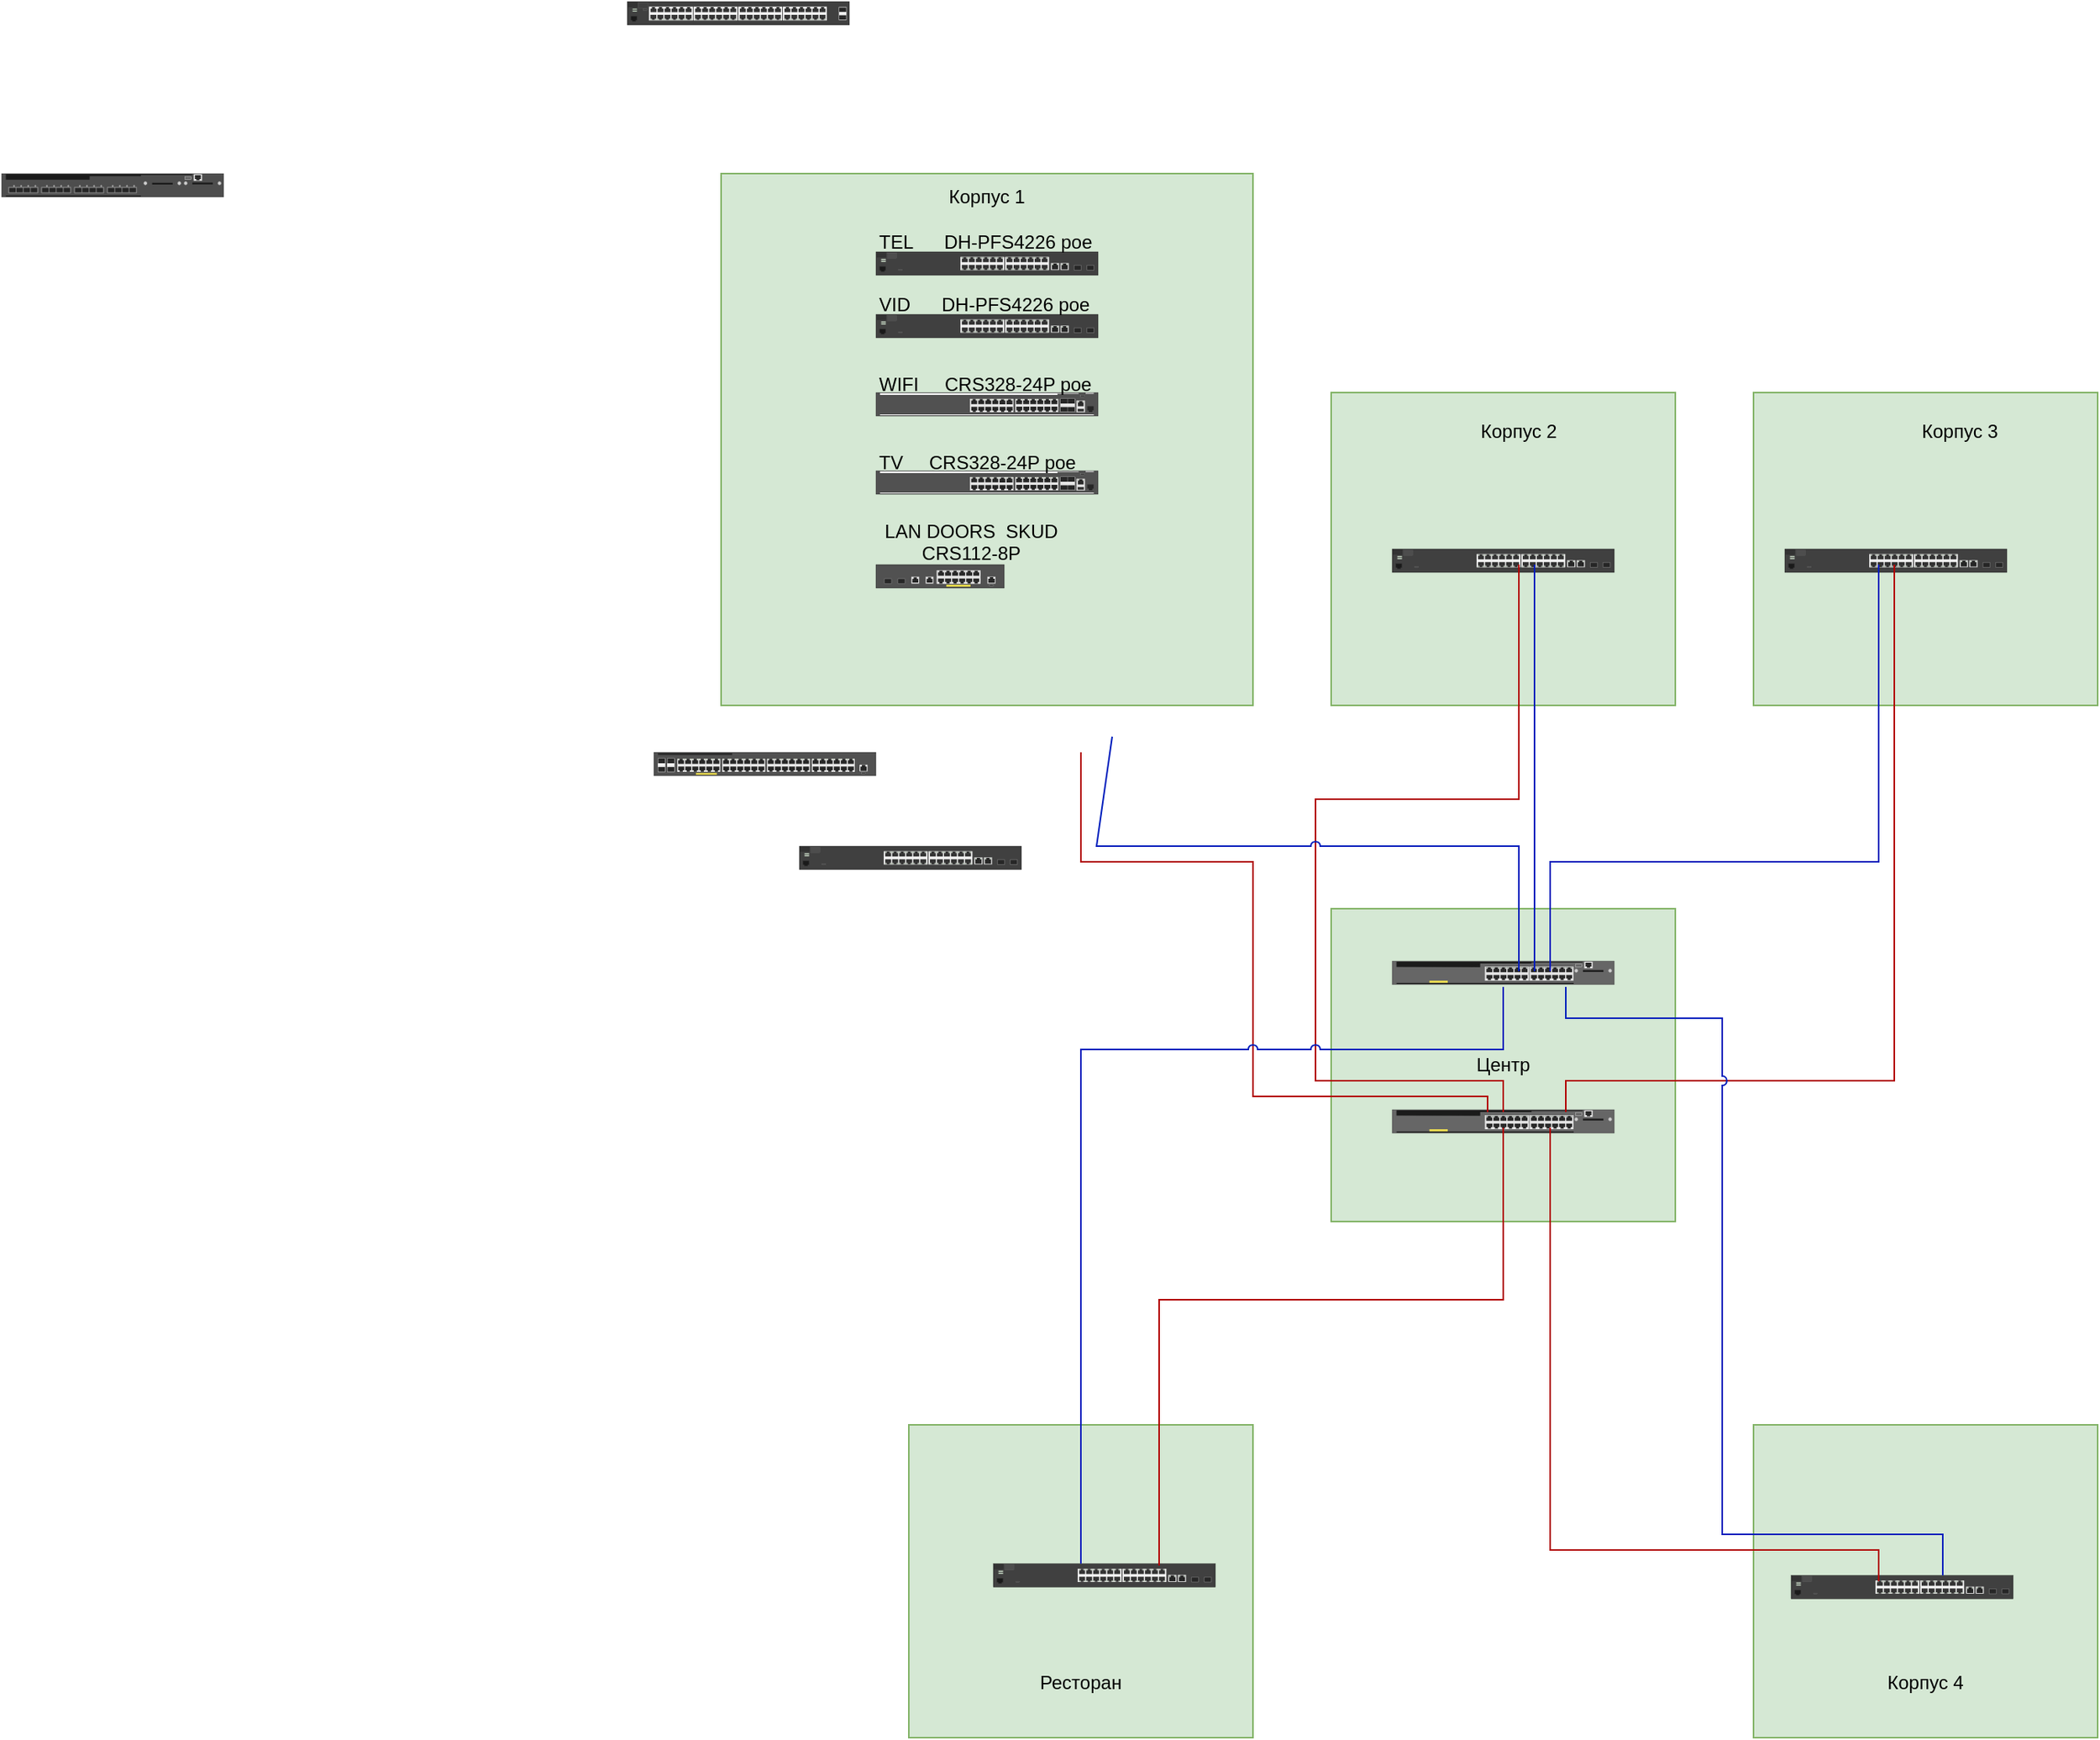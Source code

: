<mxfile version="26.2.5">
  <diagram name="Страница — 1" id="Rm3Q0YG5Ii5Un8uHHZzq">
    <mxGraphModel dx="1643" dy="1613" grid="1" gridSize="10" guides="1" tooltips="1" connect="1" arrows="1" fold="1" page="1" pageScale="1" pageWidth="827" pageHeight="1169" math="0" shadow="0">
      <root>
        <mxCell id="0" />
        <mxCell id="1" parent="0" />
        <mxCell id="7AbmQ5Y5jCTJ-TP-O2MB-16" value="" style="rounded=0;whiteSpace=wrap;html=1;fillColor=#d5e8d4;strokeColor=#82b366;" parent="1" vertex="1">
          <mxGeometry x="580" y="680" width="220" height="200" as="geometry" />
        </mxCell>
        <mxCell id="7AbmQ5Y5jCTJ-TP-O2MB-17" value="" style="rounded=0;whiteSpace=wrap;html=1;fillColor=#d5e8d4;strokeColor=#82b366;" parent="1" vertex="1">
          <mxGeometry x="40" y="680" width="220" height="200" as="geometry" />
        </mxCell>
        <mxCell id="7AbmQ5Y5jCTJ-TP-O2MB-15" value="" style="rounded=0;whiteSpace=wrap;html=1;fillColor=#d5e8d4;strokeColor=#82b366;" parent="1" vertex="1">
          <mxGeometry x="580" y="20" width="220" height="200" as="geometry" />
        </mxCell>
        <mxCell id="7AbmQ5Y5jCTJ-TP-O2MB-14" value="" style="rounded=0;whiteSpace=wrap;html=1;fillColor=#d5e8d4;strokeColor=#82b366;" parent="1" vertex="1">
          <mxGeometry x="310" y="20" width="220" height="200" as="geometry" />
        </mxCell>
        <mxCell id="7AbmQ5Y5jCTJ-TP-O2MB-9" value="" style="rounded=0;whiteSpace=wrap;html=1;fillColor=#d5e8d4;strokeColor=#82b366;" parent="1" vertex="1">
          <mxGeometry x="-80" y="-120" width="340" height="340" as="geometry" />
        </mxCell>
        <mxCell id="7AbmQ5Y5jCTJ-TP-O2MB-21" value="Центр" style="rounded=0;whiteSpace=wrap;html=1;fillColor=#d5e8d4;strokeColor=#82b366;" parent="1" vertex="1">
          <mxGeometry x="310" y="350" width="220" height="200" as="geometry" />
        </mxCell>
        <mxCell id="7AbmQ5Y5jCTJ-TP-O2MB-6" value="" style="html=1;verticalLabelPosition=bottom;verticalAlign=top;outlineConnect=0;shadow=0;dashed=0;shape=mxgraph.rack.hpe_aruba.switches.jl073a_hpe_aruba_3810m_24_port_gt_poeplus_1_slot_switch;connectable=0;" parent="1" vertex="1">
          <mxGeometry x="349" y="478.5" width="142" height="15" as="geometry" />
        </mxCell>
        <mxCell id="7AbmQ5Y5jCTJ-TP-O2MB-22" value="" style="html=1;verticalLabelPosition=bottom;verticalAlign=top;outlineConnect=0;shadow=0;dashed=0;shape=mxgraph.rack.hpe_aruba.switches.jl073a_hpe_aruba_3810m_24_port_gt_poeplus_1_slot_switch;snapToPoint=1;connectable=0;allowArrows=1;" parent="1" vertex="1">
          <mxGeometry x="349" y="383.5" width="142" height="15" as="geometry" />
        </mxCell>
        <mxCell id="7AbmQ5Y5jCTJ-TP-O2MB-24" value="" style="html=1;verticalLabelPosition=bottom;verticalAlign=top;outlineConnect=0;shadow=0;dashed=0;shape=mxgraph.rack.hpe_aruba.switches.j9782a_2530_24_front;connectable=0;" parent="1" vertex="1">
          <mxGeometry x="600" y="120" width="142" height="15" as="geometry" />
        </mxCell>
        <mxCell id="7AbmQ5Y5jCTJ-TP-O2MB-25" value="" style="html=1;verticalLabelPosition=bottom;verticalAlign=top;outlineConnect=0;shadow=0;dashed=0;shape=mxgraph.rack.hpe_aruba.switches.j9782a_2530_24_front;connectable=0;" parent="1" vertex="1">
          <mxGeometry x="349" y="120" width="142" height="15" as="geometry" />
        </mxCell>
        <mxCell id="7AbmQ5Y5jCTJ-TP-O2MB-26" value="" style="html=1;verticalLabelPosition=bottom;verticalAlign=top;outlineConnect=0;shadow=0;dashed=0;shape=mxgraph.rack.hpe_aruba.switches.j9782a_2530_24_front;connectable=0;" parent="1" vertex="1">
          <mxGeometry x="-30" y="310" width="142" height="15" as="geometry" />
        </mxCell>
        <mxCell id="7AbmQ5Y5jCTJ-TP-O2MB-27" value="" style="html=1;verticalLabelPosition=bottom;verticalAlign=top;outlineConnect=0;shadow=0;dashed=0;shape=mxgraph.rack.hpe_aruba.switches.j9782a_2530_24_front;connectable=0;" parent="1" vertex="1">
          <mxGeometry x="94" y="768.75" width="142" height="15" as="geometry" />
        </mxCell>
        <mxCell id="7AbmQ5Y5jCTJ-TP-O2MB-29" value="" style="html=1;verticalLabelPosition=bottom;verticalAlign=top;outlineConnect=0;shadow=0;dashed=0;shape=mxgraph.rack.hpe_aruba.switches.j9782a_2530_24_front;connectable=0;" parent="1" vertex="1">
          <mxGeometry x="604" y="776.25" width="142" height="15" as="geometry" />
        </mxCell>
        <mxCell id="lduJZi7A7O58dI3Z5wdK-4" value="" style="edgeStyle=none;orthogonalLoop=1;jettySize=auto;html=1;rounded=0;endArrow=none;startFill=0;fillColor=#e51400;strokeColor=#B20000;" parent="1" edge="1">
          <mxGeometry width="80" relative="1" as="geometry">
            <mxPoint x="150" y="250" as="sourcePoint" />
            <mxPoint x="410" y="480" as="targetPoint" />
            <Array as="points">
              <mxPoint x="150" y="320" />
              <mxPoint x="260" y="320" />
              <mxPoint x="260" y="470" />
              <mxPoint x="410" y="470" />
            </Array>
          </mxGeometry>
        </mxCell>
        <mxCell id="lduJZi7A7O58dI3Z5wdK-5" value="" style="edgeStyle=none;orthogonalLoop=1;jettySize=auto;html=1;rounded=0;endArrow=none;startFill=0;endFill=1;snapToPoint=0;strokeColor=#B20000;jumpStyle=arc;fixDash=1;fillColor=#e51400;" parent="1" edge="1">
          <mxGeometry width="80" relative="1" as="geometry">
            <mxPoint x="430" y="130" as="sourcePoint" />
            <mxPoint x="420" y="480" as="targetPoint" />
            <Array as="points">
              <mxPoint x="430" y="280" />
              <mxPoint x="300" y="280" />
              <mxPoint x="300" y="460" />
              <mxPoint x="420" y="460" />
            </Array>
          </mxGeometry>
        </mxCell>
        <mxCell id="lduJZi7A7O58dI3Z5wdK-7" value="" style="edgeStyle=none;orthogonalLoop=1;jettySize=auto;html=1;rounded=0;endArrow=none;startFill=0;endFill=1;snapToPoint=0;strokeColor=#001DBC;jumpStyle=arc;fixDash=1;fillColor=#0050ef;" parent="1" edge="1">
          <mxGeometry width="80" relative="1" as="geometry">
            <mxPoint x="660" y="130" as="sourcePoint" />
            <mxPoint x="450" y="390" as="targetPoint" />
            <Array as="points">
              <mxPoint x="660" y="320" />
              <mxPoint x="450" y="320" />
            </Array>
          </mxGeometry>
        </mxCell>
        <mxCell id="lduJZi7A7O58dI3Z5wdK-8" value="" style="edgeStyle=none;orthogonalLoop=1;jettySize=auto;html=1;rounded=0;endArrow=none;startFill=0;jumpStyle=arc;fillColor=#0050ef;strokeColor=#001DBC;" parent="1" edge="1">
          <mxGeometry width="80" relative="1" as="geometry">
            <mxPoint x="170" y="240" as="sourcePoint" />
            <mxPoint x="430" y="390" as="targetPoint" />
            <Array as="points">
              <mxPoint x="160" y="310" />
              <mxPoint x="430" y="310" />
            </Array>
          </mxGeometry>
        </mxCell>
        <mxCell id="lduJZi7A7O58dI3Z5wdK-9" value="" style="edgeStyle=none;orthogonalLoop=1;jettySize=auto;html=1;rounded=0;endArrow=none;startFill=0;endFill=1;snapToPoint=0;strokeColor=#001DBC;jumpStyle=arc;fixDash=1;fillColor=#0050ef;" parent="1" edge="1">
          <mxGeometry width="80" relative="1" as="geometry">
            <mxPoint x="440" y="130" as="sourcePoint" />
            <mxPoint x="440" y="390" as="targetPoint" />
            <Array as="points" />
          </mxGeometry>
        </mxCell>
        <mxCell id="lduJZi7A7O58dI3Z5wdK-10" value="" style="edgeStyle=none;orthogonalLoop=1;jettySize=auto;html=1;rounded=0;endArrow=none;startFill=0;endFill=1;snapToPoint=0;strokeColor=#B20000;jumpStyle=arc;fixDash=1;fillColor=#e51400;" parent="1" edge="1">
          <mxGeometry width="80" relative="1" as="geometry">
            <mxPoint x="670" y="130" as="sourcePoint" />
            <mxPoint x="460" y="480" as="targetPoint" />
            <Array as="points">
              <mxPoint x="670" y="460" />
              <mxPoint x="460" y="460" />
            </Array>
          </mxGeometry>
        </mxCell>
        <mxCell id="lduJZi7A7O58dI3Z5wdK-11" value="" style="edgeStyle=none;orthogonalLoop=1;jettySize=auto;html=1;rounded=0;endArrow=none;startFill=0;endFill=1;snapToPoint=0;strokeColor=#B20000;jumpStyle=arc;fixDash=1;fillColor=#e51400;" parent="1" edge="1">
          <mxGeometry width="80" relative="1" as="geometry">
            <mxPoint x="420" y="490" as="sourcePoint" />
            <mxPoint x="200" y="770" as="targetPoint" />
            <Array as="points">
              <mxPoint x="420" y="600" />
              <mxPoint x="200" y="600" />
            </Array>
          </mxGeometry>
        </mxCell>
        <mxCell id="lduJZi7A7O58dI3Z5wdK-12" value="" style="edgeStyle=none;orthogonalLoop=1;jettySize=auto;html=1;rounded=0;endArrow=none;startFill=0;endFill=1;snapToPoint=0;strokeColor=#B20000;jumpStyle=arc;fixDash=1;fillColor=#e51400;" parent="1" edge="1">
          <mxGeometry width="80" relative="1" as="geometry">
            <mxPoint x="450" y="490" as="sourcePoint" />
            <mxPoint x="660" y="780" as="targetPoint" />
            <Array as="points">
              <mxPoint x="450" y="570" />
              <mxPoint x="450" y="760" />
              <mxPoint x="660" y="760" />
            </Array>
          </mxGeometry>
        </mxCell>
        <mxCell id="lduJZi7A7O58dI3Z5wdK-13" value="" style="edgeStyle=none;orthogonalLoop=1;jettySize=auto;html=1;rounded=0;endArrow=none;startFill=0;endFill=1;snapToPoint=0;strokeColor=#001DBC;jumpStyle=arc;fixDash=1;fillColor=#0050ef;" parent="1" edge="1">
          <mxGeometry width="80" relative="1" as="geometry">
            <mxPoint x="460" y="400" as="sourcePoint" />
            <mxPoint x="701" y="776.25" as="targetPoint" />
            <Array as="points">
              <mxPoint x="460" y="420" />
              <mxPoint x="560" y="420" />
              <mxPoint x="560" y="750" />
              <mxPoint x="701" y="750" />
            </Array>
          </mxGeometry>
        </mxCell>
        <mxCell id="lduJZi7A7O58dI3Z5wdK-14" value="" style="edgeStyle=none;orthogonalLoop=1;jettySize=auto;html=1;rounded=0;endArrow=none;startFill=0;endFill=1;snapToPoint=0;strokeColor=#001DBC;jumpStyle=arc;fixDash=1;fillColor=#0050ef;" parent="1" edge="1">
          <mxGeometry width="80" relative="1" as="geometry">
            <mxPoint x="420" y="400" as="sourcePoint" />
            <mxPoint x="150" y="768.75" as="targetPoint" />
            <Array as="points">
              <mxPoint x="420" y="440" />
              <mxPoint x="150" y="440" />
            </Array>
          </mxGeometry>
        </mxCell>
        <mxCell id="lduJZi7A7O58dI3Z5wdK-15" value="Корпус 1" style="text;strokeColor=none;align=center;fillColor=none;html=1;verticalAlign=middle;whiteSpace=wrap;rounded=0;" parent="1" vertex="1">
          <mxGeometry x="60" y="-120" width="60" height="30" as="geometry" />
        </mxCell>
        <mxCell id="lduJZi7A7O58dI3Z5wdK-16" value="Корпус 2" style="text;strokeColor=none;align=center;fillColor=none;html=1;verticalAlign=middle;whiteSpace=wrap;rounded=0;" parent="1" vertex="1">
          <mxGeometry x="400" y="30" width="60" height="30" as="geometry" />
        </mxCell>
        <mxCell id="lduJZi7A7O58dI3Z5wdK-17" value="Корпус 3" style="text;strokeColor=none;align=center;fillColor=none;html=1;verticalAlign=middle;whiteSpace=wrap;rounded=0;" parent="1" vertex="1">
          <mxGeometry x="682" y="30" width="60" height="30" as="geometry" />
        </mxCell>
        <mxCell id="lduJZi7A7O58dI3Z5wdK-18" value="Корпус 4" style="text;strokeColor=none;align=center;fillColor=none;html=1;verticalAlign=middle;whiteSpace=wrap;rounded=0;" parent="1" vertex="1">
          <mxGeometry x="660" y="830" width="60" height="30" as="geometry" />
        </mxCell>
        <mxCell id="lduJZi7A7O58dI3Z5wdK-19" value="Ресторан" style="text;strokeColor=none;align=center;fillColor=none;html=1;verticalAlign=middle;whiteSpace=wrap;rounded=0;" parent="1" vertex="1">
          <mxGeometry x="120" y="830" width="60" height="30" as="geometry" />
        </mxCell>
        <mxCell id="HDhGomq9ifD-B_nemHay-1" value="" style="html=1;verticalLabelPosition=bottom;verticalAlign=top;outlineConnect=0;shadow=0;dashed=0;shape=mxgraph.rack.hpe_aruba.switches.j9782a_2530_24_front;connectable=0;" vertex="1" parent="1">
          <mxGeometry x="19" y="-70" width="142" height="15" as="geometry" />
        </mxCell>
        <mxCell id="HDhGomq9ifD-B_nemHay-2" value="" style="html=1;verticalLabelPosition=bottom;verticalAlign=top;outlineConnect=0;shadow=0;dashed=0;shape=mxgraph.rack.hpe_aruba.switches.j9782a_2530_24_front;connectable=0;" vertex="1" parent="1">
          <mxGeometry x="19" y="-30" width="142" height="15" as="geometry" />
        </mxCell>
        <mxCell id="HDhGomq9ifD-B_nemHay-3" value="" style="html=1;verticalLabelPosition=bottom;verticalAlign=top;outlineConnect=0;shadow=0;dashed=0;shape=mxgraph.rack.hpe_aruba.switches.j9855a_2530_48g_2sfpplus_switch;" vertex="1" parent="1">
          <mxGeometry x="-140" y="-230" width="142" height="15" as="geometry" />
        </mxCell>
        <mxCell id="HDhGomq9ifD-B_nemHay-4" value="" style="html=1;verticalLabelPosition=bottom;verticalAlign=top;outlineConnect=0;shadow=0;dashed=0;shape=mxgraph.rack.hpe_aruba.switches.jl075a_hpe_aruba_3810m_16_port_sfpplus_2_slot_switch;" vertex="1" parent="1">
          <mxGeometry x="-540" y="-120" width="142" height="15" as="geometry" />
        </mxCell>
        <mxCell id="HDhGomq9ifD-B_nemHay-5" value="" style="html=1;verticalLabelPosition=bottom;verticalAlign=top;outlineConnect=0;shadow=0;dashed=0;shape=mxgraph.rack.hpe_aruba.switches.jl319a_aruba_2930m_24g_1_slot_switch;" vertex="1" parent="1">
          <mxGeometry x="19" y="20" width="142" height="15" as="geometry" />
        </mxCell>
        <mxCell id="HDhGomq9ifD-B_nemHay-7" value="" style="html=1;verticalLabelPosition=bottom;verticalAlign=top;outlineConnect=0;shadow=0;dashed=0;shape=mxgraph.rack.hpe_aruba.switches.jl319a_aruba_2930m_24g_1_slot_switch;" vertex="1" parent="1">
          <mxGeometry x="19" y="70" width="142" height="15" as="geometry" />
        </mxCell>
        <mxCell id="HDhGomq9ifD-B_nemHay-8" value="" style="html=1;verticalLabelPosition=bottom;verticalAlign=top;outlineConnect=0;shadow=0;dashed=0;shape=mxgraph.rack.hpe_aruba.switches.jl559a_aruba_2930f_48g_poeplus_4sfpplus_740w_taa_switch;" vertex="1" parent="1">
          <mxGeometry x="-123" y="250" width="142" height="15" as="geometry" />
        </mxCell>
        <mxCell id="HDhGomq9ifD-B_nemHay-9" value="" style="html=1;verticalLabelPosition=bottom;verticalAlign=top;outlineConnect=0;shadow=0;dashed=0;shape=mxgraph.rack.hpe_aruba.switches.jl693a_aruba_12g_poeplus_2g_2sfpplus_switch;" vertex="1" parent="1">
          <mxGeometry x="19" y="130" width="82" height="15" as="geometry" />
        </mxCell>
        <mxCell id="HDhGomq9ifD-B_nemHay-12" value="&lt;br&gt;&lt;span class=&quot;selectable-text copyable-text false&quot; style=&quot;white-space: pre-wrap;&quot;&gt;TEL      DH-PFS4226 poe&lt;/span&gt;&lt;div&gt;&lt;br&gt;&lt;/div&gt;" style="text;strokeColor=none;align=left;fillColor=none;html=1;verticalAlign=middle;whiteSpace=wrap;rounded=0;" vertex="1" parent="1">
          <mxGeometry x="19" y="-81" width="141" height="10" as="geometry" />
        </mxCell>
        <mxCell id="HDhGomq9ifD-B_nemHay-13" value="&lt;br&gt;&lt;span class=&quot;selectable-text copyable-text false&quot; style=&quot;white-space: pre-wrap;&quot;&gt;VID      DH-PFS4226 poe&lt;/span&gt;&lt;div&gt;&lt;br&gt;&lt;/div&gt;" style="text;strokeColor=none;align=left;fillColor=none;html=1;verticalAlign=middle;whiteSpace=wrap;rounded=0;" vertex="1" parent="1">
          <mxGeometry x="19" y="-42" width="141" height="11" as="geometry" />
        </mxCell>
        <mxCell id="HDhGomq9ifD-B_nemHay-14" value="&lt;br&gt;&lt;span class=&quot;selectable-text copyable-text false&quot; style=&quot;white-space: pre-wrap;&quot;&gt;WIFI     CRS328-24P poe&lt;/span&gt;&lt;div&gt;&lt;br&gt;&lt;/div&gt;" style="text;strokeColor=none;align=left;fillColor=none;html=1;verticalAlign=middle;whiteSpace=wrap;rounded=0;" vertex="1" parent="1">
          <mxGeometry x="19" y="9" width="141" height="11" as="geometry" />
        </mxCell>
        <mxCell id="HDhGomq9ifD-B_nemHay-16" value="&lt;span style=&quot;white-space: pre-wrap;&quot; class=&quot;selectable-text copyable-text false&quot;&gt;LAN DOORS  SKUD  CRS112-8P&lt;br&gt;&lt;br&gt;&lt;/span&gt;&lt;div&gt;&lt;br&gt;&lt;/div&gt;" style="text;strokeColor=none;align=center;fillColor=none;html=1;verticalAlign=middle;whiteSpace=wrap;rounded=0;" vertex="1" parent="1">
          <mxGeometry x="20" y="120" width="120" height="20" as="geometry" />
        </mxCell>
        <mxCell id="HDhGomq9ifD-B_nemHay-15" value="&lt;br&gt;&lt;span class=&quot;selectable-text copyable-text false&quot; style=&quot;white-space: pre-wrap;&quot;&gt;TV     CRS328-24P poe&lt;/span&gt;&lt;div&gt;&lt;br&gt;&lt;/div&gt;" style="text;strokeColor=none;align=left;fillColor=none;html=1;verticalAlign=middle;whiteSpace=wrap;rounded=0;" vertex="1" parent="1">
          <mxGeometry x="19" y="59" width="141" height="11" as="geometry" />
        </mxCell>
      </root>
    </mxGraphModel>
  </diagram>
</mxfile>
